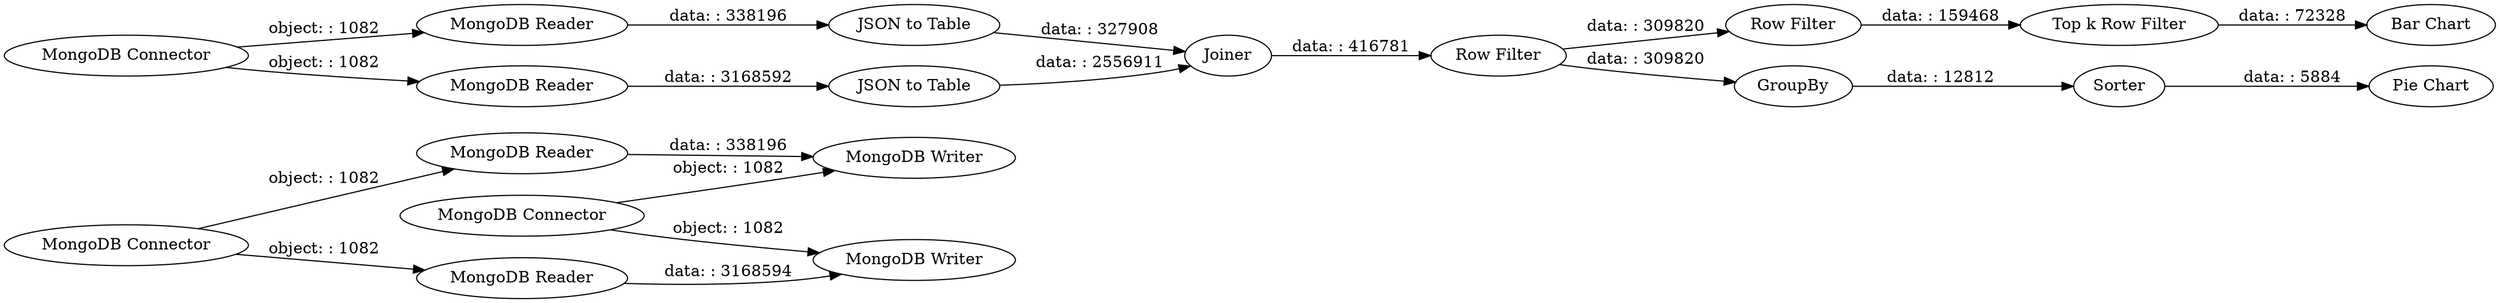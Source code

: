 digraph {
	"1980656066032087701_8" [label="MongoDB Writer"]
	"1980656066032087701_4" [label="MongoDB Reader"]
	"1980656066032087701_9" [label="MongoDB Connector"]
	"1980656066032087701_15" [label="Row Filter"]
	"1980656066032087701_18" [label="Top k Row Filter"]
	"1980656066032087701_11" [label="MongoDB Reader"]
	"1980656066032087701_3" [label="MongoDB Connector"]
	"1980656066032087701_17" [label="Row Filter"]
	"1980656066032087701_6" [label="MongoDB Writer"]
	"1980656066032087701_20" [label=GroupBy]
	"1980656066032087701_5" [label="MongoDB Reader"]
	"1980656066032087701_1" [label="MongoDB Connector"]
	"1980656066032087701_13" [label="JSON to Table"]
	"1980656066032087701_21" [label=Sorter]
	"1980656066032087701_12" [label="JSON to Table"]
	"1980656066032087701_19" [label="Bar Chart"]
	"1980656066032087701_22" [label="Pie Chart"]
	"1980656066032087701_14" [label=Joiner]
	"1980656066032087701_10" [label="MongoDB Reader"]
	"1980656066032087701_14" -> "1980656066032087701_15" [label="data: : 416781"]
	"1980656066032087701_5" -> "1980656066032087701_6" [label="data: : 3168594"]
	"1980656066032087701_20" -> "1980656066032087701_21" [label="data: : 12812"]
	"1980656066032087701_10" -> "1980656066032087701_12" [label="data: : 3168592"]
	"1980656066032087701_18" -> "1980656066032087701_19" [label="data: : 72328"]
	"1980656066032087701_3" -> "1980656066032087701_4" [label="object: : 1082"]
	"1980656066032087701_12" -> "1980656066032087701_14" [label="data: : 2556911"]
	"1980656066032087701_1" -> "1980656066032087701_8" [label="object: : 1082"]
	"1980656066032087701_21" -> "1980656066032087701_22" [label="data: : 5884"]
	"1980656066032087701_9" -> "1980656066032087701_10" [label="object: : 1082"]
	"1980656066032087701_4" -> "1980656066032087701_8" [label="data: : 338196"]
	"1980656066032087701_15" -> "1980656066032087701_17" [label="data: : 309820"]
	"1980656066032087701_15" -> "1980656066032087701_20" [label="data: : 309820"]
	"1980656066032087701_9" -> "1980656066032087701_11" [label="object: : 1082"]
	"1980656066032087701_1" -> "1980656066032087701_6" [label="object: : 1082"]
	"1980656066032087701_13" -> "1980656066032087701_14" [label="data: : 327908"]
	"1980656066032087701_11" -> "1980656066032087701_13" [label="data: : 338196"]
	"1980656066032087701_3" -> "1980656066032087701_5" [label="object: : 1082"]
	"1980656066032087701_17" -> "1980656066032087701_18" [label="data: : 159468"]
	rankdir=LR
}
